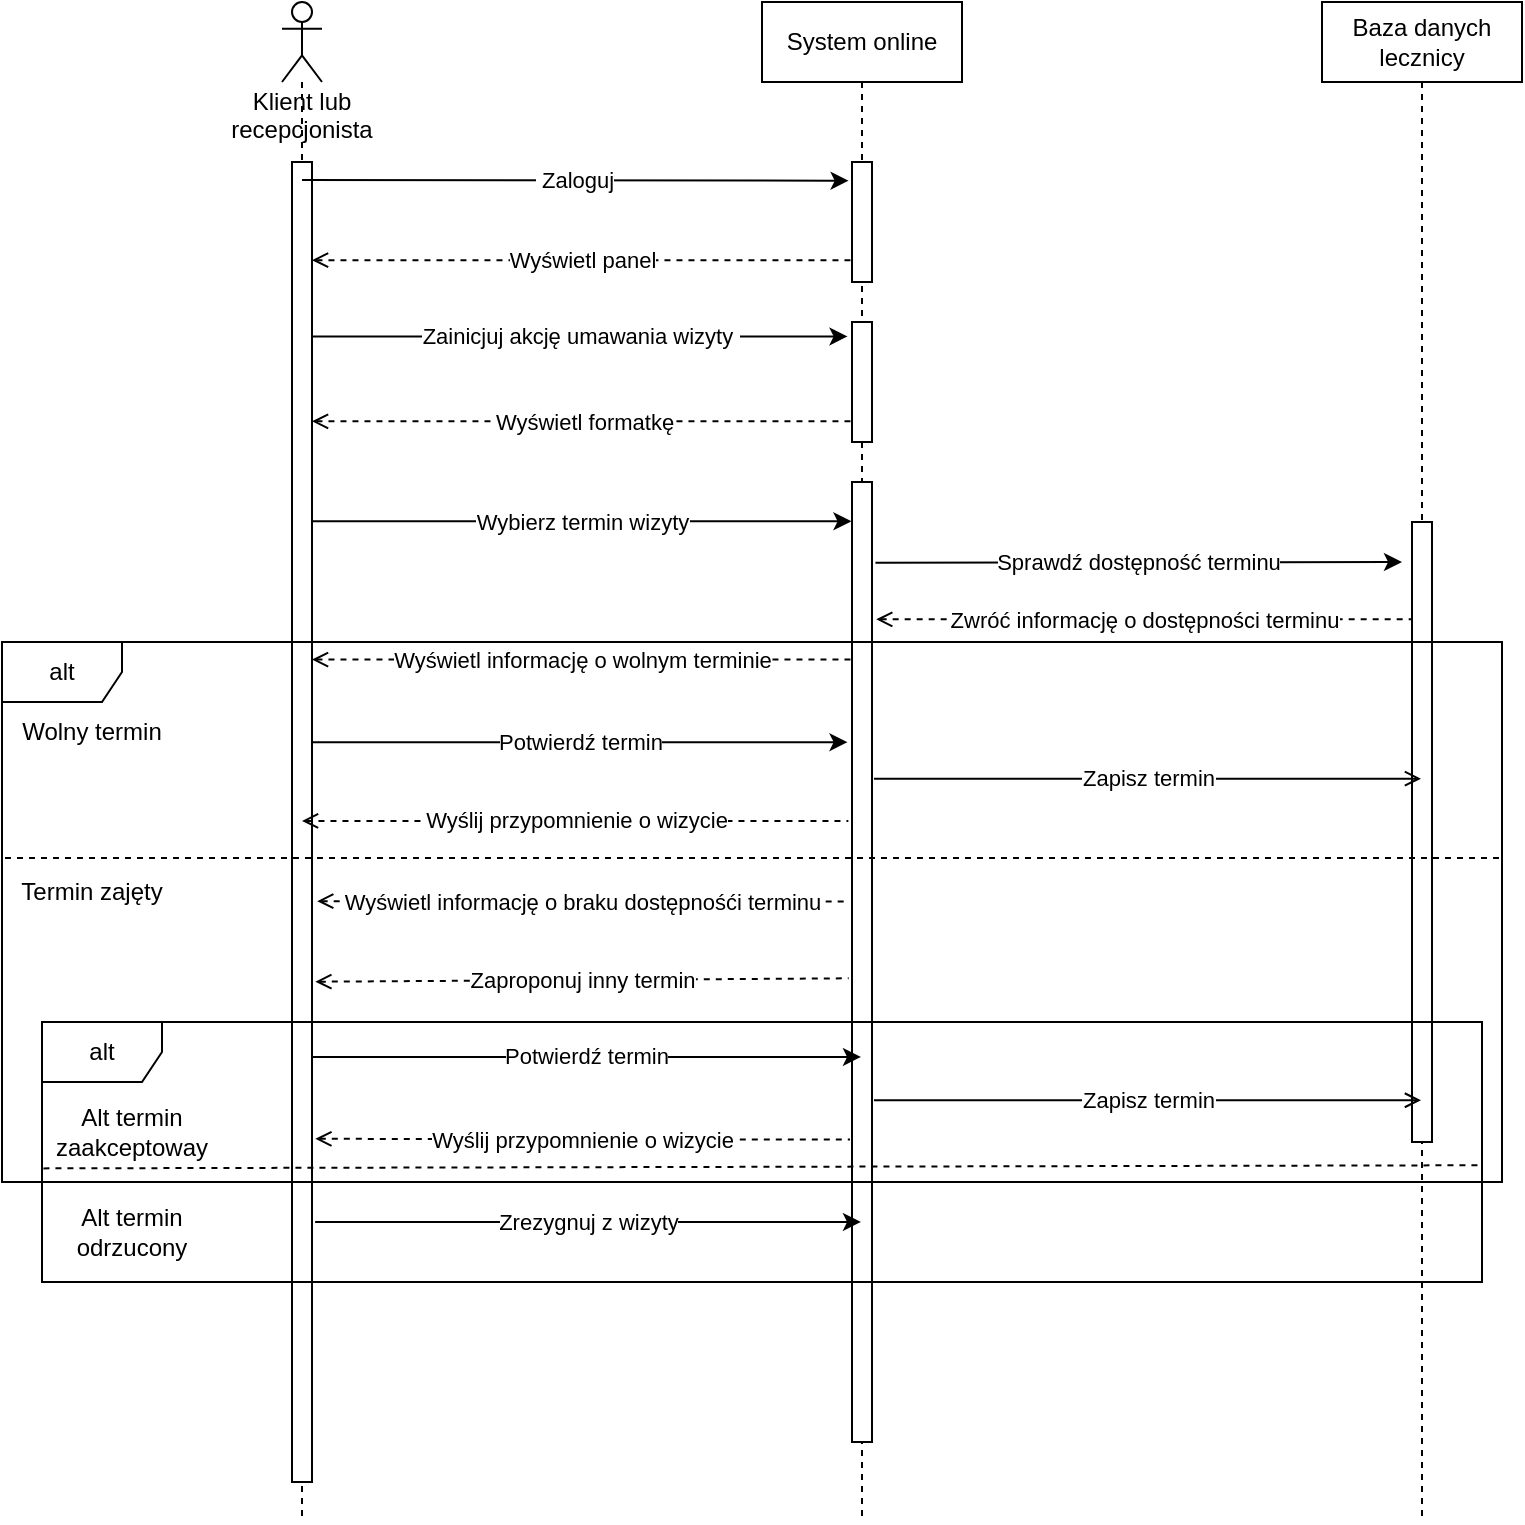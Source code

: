<mxfile>
    <diagram id="kY4Am3kJxgSk6fUf5qmP" name="Page-1">
        <mxGraphModel dx="1728" dy="527" grid="1" gridSize="10" guides="1" tooltips="1" connect="1" arrows="1" fold="1" page="1" pageScale="1" pageWidth="850" pageHeight="1100" math="0" shadow="0">
            <root>
                <mxCell id="0"/>
                <mxCell id="1" parent="0"/>
                <mxCell id="2" value="Klient lub recepcjonista" style="shape=umlLifeline;participant=umlActor;perimeter=lifelinePerimeter;whiteSpace=wrap;html=1;container=1;collapsible=0;recursiveResize=0;verticalAlign=top;spacingTop=36;outlineConnect=0;" vertex="1" parent="1">
                    <mxGeometry x="70" y="40" width="20" height="760" as="geometry"/>
                </mxCell>
                <mxCell id="3" value="" style="html=1;points=[];perimeter=orthogonalPerimeter;" vertex="1" parent="2">
                    <mxGeometry x="5" y="80" width="10" height="660" as="geometry"/>
                </mxCell>
                <mxCell id="4" value="System online" style="shape=umlLifeline;perimeter=lifelinePerimeter;whiteSpace=wrap;html=1;container=1;collapsible=0;recursiveResize=0;outlineConnect=0;" vertex="1" parent="1">
                    <mxGeometry x="310" y="40" width="100" height="760" as="geometry"/>
                </mxCell>
                <mxCell id="5" value="" style="html=1;points=[];perimeter=orthogonalPerimeter;" vertex="1" parent="4">
                    <mxGeometry x="45" y="80" width="10" height="60" as="geometry"/>
                </mxCell>
                <mxCell id="6" value="" style="html=1;points=[];perimeter=orthogonalPerimeter;" vertex="1" parent="4">
                    <mxGeometry x="45" y="160" width="10" height="60" as="geometry"/>
                </mxCell>
                <mxCell id="7" style="edgeStyle=none;html=1;startArrow=open;startFill=0;endArrow=open;endFill=0;" edge="1" parent="4" source="8" target="4">
                    <mxGeometry relative="1" as="geometry"/>
                </mxCell>
                <mxCell id="8" value="" style="html=1;points=[];perimeter=orthogonalPerimeter;" vertex="1" parent="4">
                    <mxGeometry x="45" y="240" width="10" height="480" as="geometry"/>
                </mxCell>
                <mxCell id="9" value="Baza danych lecznicy" style="shape=umlLifeline;perimeter=lifelinePerimeter;whiteSpace=wrap;html=1;container=1;collapsible=0;recursiveResize=0;outlineConnect=0;" vertex="1" parent="1">
                    <mxGeometry x="590" y="40" width="100" height="760" as="geometry"/>
                </mxCell>
                <mxCell id="10" style="edgeStyle=none;html=1;startArrow=open;startFill=0;endArrow=open;endFill=0;" edge="1" parent="9" source="11" target="9">
                    <mxGeometry relative="1" as="geometry"/>
                </mxCell>
                <mxCell id="11" value="" style="html=1;points=[];perimeter=orthogonalPerimeter;" vertex="1" parent="9">
                    <mxGeometry x="45" y="260" width="10" height="310" as="geometry"/>
                </mxCell>
                <mxCell id="12" value="&amp;nbsp;Zaloguj" style="endArrow=classic;html=1;entryX=-0.169;entryY=0.156;entryDx=0;entryDy=0;entryPerimeter=0;" edge="1" parent="1" target="5">
                    <mxGeometry width="50" height="50" relative="1" as="geometry">
                        <mxPoint x="80" y="129" as="sourcePoint"/>
                        <mxPoint x="130" y="120" as="targetPoint"/>
                    </mxGeometry>
                </mxCell>
                <mxCell id="13" value="Wyświetl panel" style="endArrow=none;dashed=1;html=1;startArrow=open;startFill=0;entryX=-0.059;entryY=0.818;entryDx=0;entryDy=0;entryPerimeter=0;" edge="1" parent="1" source="3" target="5">
                    <mxGeometry width="50" height="50" relative="1" as="geometry">
                        <mxPoint x="240" y="230" as="sourcePoint"/>
                        <mxPoint x="290" y="180" as="targetPoint"/>
                    </mxGeometry>
                </mxCell>
                <mxCell id="14" value="Zainicjuj akcję umawania wizyty&amp;nbsp;" style="endArrow=classic;html=1;entryX=-0.224;entryY=0.12;entryDx=0;entryDy=0;entryPerimeter=0;" edge="1" parent="1" source="3" target="6">
                    <mxGeometry width="50" height="50" relative="1" as="geometry">
                        <mxPoint x="80" y="220" as="sourcePoint"/>
                        <mxPoint x="348.31" y="220" as="targetPoint"/>
                    </mxGeometry>
                </mxCell>
                <mxCell id="15" value="Wyświetl formatkę" style="endArrow=none;dashed=1;html=1;startArrow=open;startFill=0;entryX=0.052;entryY=0.828;entryDx=0;entryDy=0;entryPerimeter=0;" edge="1" parent="1" source="3" target="6">
                    <mxGeometry width="50" height="50" relative="1" as="geometry">
                        <mxPoint x="94.07" y="178.6" as="sourcePoint"/>
                        <mxPoint x="364.41" y="179.08" as="targetPoint"/>
                    </mxGeometry>
                </mxCell>
                <mxCell id="16" value="Wybierz termin wizyty" style="endArrow=classic;html=1;entryX=-0.027;entryY=0.041;entryDx=0;entryDy=0;entryPerimeter=0;" edge="1" parent="1" source="3" target="8">
                    <mxGeometry width="50" height="50" relative="1" as="geometry">
                        <mxPoint x="120" y="360" as="sourcePoint"/>
                        <mxPoint x="300" y="290" as="targetPoint"/>
                    </mxGeometry>
                </mxCell>
                <mxCell id="17" value="Sprawdź dostępność terminu" style="endArrow=classic;html=1;exitX=1.173;exitY=0.084;exitDx=0;exitDy=0;exitPerimeter=0;" edge="1" parent="1" source="8">
                    <mxGeometry width="50" height="50" relative="1" as="geometry">
                        <mxPoint x="360" y="314" as="sourcePoint"/>
                        <mxPoint x="630" y="320" as="targetPoint"/>
                    </mxGeometry>
                </mxCell>
                <mxCell id="18" value="Zwróć informację o dostępności terminu" style="endArrow=none;dashed=1;html=1;startArrow=open;startFill=0;exitX=1.21;exitY=0.143;exitDx=0;exitDy=0;exitPerimeter=0;" edge="1" parent="1" source="8" target="11">
                    <mxGeometry width="50" height="50" relative="1" as="geometry">
                        <mxPoint x="360" y="380" as="sourcePoint"/>
                        <mxPoint x="630.52" y="380.0" as="targetPoint"/>
                    </mxGeometry>
                </mxCell>
                <mxCell id="19" value="Wyświetl informację o wolnym terminie" style="endArrow=none;dashed=1;html=1;startArrow=open;startFill=0;entryX=-0.059;entryY=0.185;entryDx=0;entryDy=0;entryPerimeter=0;" edge="1" parent="1" source="3" target="8">
                    <mxGeometry width="50" height="50" relative="1" as="geometry">
                        <mxPoint x="90" y="390" as="sourcePoint"/>
                        <mxPoint x="290" y="400" as="targetPoint"/>
                    </mxGeometry>
                </mxCell>
                <mxCell id="20" value="Potwierdź termin" style="endArrow=classic;html=1;entryX=-0.224;entryY=0.271;entryDx=0;entryDy=0;entryPerimeter=0;" edge="1" parent="1" source="3" target="8">
                    <mxGeometry width="50" height="50" relative="1" as="geometry">
                        <mxPoint x="100" y="480" as="sourcePoint"/>
                        <mxPoint x="350" y="420" as="targetPoint"/>
                    </mxGeometry>
                </mxCell>
                <mxCell id="21" value="Zapisz termin" style="endArrow=open;html=1;exitX=1.1;exitY=0.309;exitDx=0;exitDy=0;exitPerimeter=0;endFill=0;" edge="1" parent="1" source="8" target="9">
                    <mxGeometry width="50" height="50" relative="1" as="geometry">
                        <mxPoint x="370" y="430.0" as="sourcePoint"/>
                        <mxPoint x="630" y="428" as="targetPoint"/>
                    </mxGeometry>
                </mxCell>
                <mxCell id="22" value="Wyślij przypomnienie o wizycie" style="endArrow=none;dashed=1;html=1;startArrow=open;startFill=0;entryX=-0.181;entryY=0.353;entryDx=0;entryDy=0;entryPerimeter=0;" edge="1" parent="1" source="2" target="8">
                    <mxGeometry width="50" height="50" relative="1" as="geometry">
                        <mxPoint x="90" y="415" as="sourcePoint"/>
                        <mxPoint x="280" y="440" as="targetPoint"/>
                    </mxGeometry>
                </mxCell>
                <mxCell id="23" value="Wyświetl informację o braku dostępnośći terminu" style="endArrow=none;dashed=1;html=1;startArrow=open;startFill=0;entryX=-0.26;entryY=0.437;entryDx=0;entryDy=0;entryPerimeter=0;exitX=1.26;exitY=0.56;exitDx=0;exitDy=0;exitPerimeter=0;" edge="1" parent="1" source="3" target="8">
                    <mxGeometry width="50" height="50" relative="1" as="geometry">
                        <mxPoint x="90" y="450" as="sourcePoint"/>
                        <mxPoint x="348.27" y="450" as="targetPoint"/>
                    </mxGeometry>
                </mxCell>
                <mxCell id="24" value="Zaproponuj inny termin" style="endArrow=none;dashed=1;html=1;startArrow=open;startFill=0;entryX=-0.167;entryY=0.517;entryDx=0;entryDy=0;entryPerimeter=0;exitX=1.167;exitY=0.621;exitDx=0;exitDy=0;exitPerimeter=0;" edge="1" parent="1" source="3" target="8">
                    <mxGeometry width="50" height="50" relative="1" as="geometry">
                        <mxPoint x="90" y="591" as="sourcePoint"/>
                        <mxPoint x="366.91" y="461.3" as="targetPoint"/>
                    </mxGeometry>
                </mxCell>
                <mxCell id="25" value="Potwierdź termin" style="endArrow=classic;html=1;exitX=0.967;exitY=0.678;exitDx=0;exitDy=0;exitPerimeter=0;" edge="1" parent="1" source="3" target="4">
                    <mxGeometry width="50" height="50" relative="1" as="geometry">
                        <mxPoint x="95" y="382.1" as="sourcePoint"/>
                        <mxPoint x="363.27" y="382.1" as="targetPoint"/>
                    </mxGeometry>
                </mxCell>
                <mxCell id="26" value="Zrezygnuj z wizyty" style="endArrow=classic;html=1;exitX=1.156;exitY=0.803;exitDx=0;exitDy=0;exitPerimeter=0;" edge="1" parent="1" source="3" target="4">
                    <mxGeometry width="50" height="50" relative="1" as="geometry">
                        <mxPoint x="110" y="650" as="sourcePoint"/>
                        <mxPoint x="350" y="547" as="targetPoint"/>
                    </mxGeometry>
                </mxCell>
                <mxCell id="27" value="Wyślij przypomnienie o wizycie" style="endArrow=none;dashed=1;html=1;startArrow=open;startFill=0;entryX=-0.1;entryY=0.685;entryDx=0;entryDy=0;entryPerimeter=0;exitX=1.167;exitY=0.74;exitDx=0;exitDy=0;exitPerimeter=0;" edge="1" parent="1" source="3" target="8">
                    <mxGeometry width="50" height="50" relative="1" as="geometry">
                        <mxPoint x="89.667" y="459.44" as="sourcePoint"/>
                        <mxPoint x="363.19" y="459.44" as="targetPoint"/>
                    </mxGeometry>
                </mxCell>
                <mxCell id="28" value="Zapisz termin" style="endArrow=open;html=1;exitX=1.1;exitY=0.644;exitDx=0;exitDy=0;exitPerimeter=0;endFill=0;" edge="1" parent="1" source="8" target="9">
                    <mxGeometry width="50" height="50" relative="1" as="geometry">
                        <mxPoint x="376" y="438.32" as="sourcePoint"/>
                        <mxPoint x="649.5" y="438.32" as="targetPoint"/>
                    </mxGeometry>
                </mxCell>
                <mxCell id="29" value="alt" style="shape=umlFrame;whiteSpace=wrap;html=1;" vertex="1" parent="1">
                    <mxGeometry x="-70" y="360" width="750" height="270" as="geometry"/>
                </mxCell>
                <mxCell id="30" value="" style="endArrow=none;html=1;exitX=0.002;exitY=0.4;exitDx=0;exitDy=0;exitPerimeter=0;dashed=1;" edge="1" parent="1" source="29">
                    <mxGeometry width="50" height="50" relative="1" as="geometry">
                        <mxPoint x="290" y="510" as="sourcePoint"/>
                        <mxPoint x="680" y="468" as="targetPoint"/>
                    </mxGeometry>
                </mxCell>
                <mxCell id="31" value="Wolny termin" style="text;html=1;strokeColor=none;fillColor=none;align=center;verticalAlign=middle;whiteSpace=wrap;rounded=0;" vertex="1" parent="1">
                    <mxGeometry x="-70" y="390" width="90" height="30" as="geometry"/>
                </mxCell>
                <mxCell id="32" value="Termin zajęty" style="text;html=1;strokeColor=none;fillColor=none;align=center;verticalAlign=middle;whiteSpace=wrap;rounded=0;" vertex="1" parent="1">
                    <mxGeometry x="-70" y="470" width="90" height="30" as="geometry"/>
                </mxCell>
                <mxCell id="33" value="alt" style="shape=umlFrame;whiteSpace=wrap;html=1;" vertex="1" parent="1">
                    <mxGeometry x="-50" y="550" width="720" height="130" as="geometry"/>
                </mxCell>
                <mxCell id="34" value="Alt termin zaakceptoway" style="text;html=1;strokeColor=none;fillColor=none;align=center;verticalAlign=middle;whiteSpace=wrap;rounded=0;" vertex="1" parent="1">
                    <mxGeometry x="-50" y="590" width="90" height="30" as="geometry"/>
                </mxCell>
                <mxCell id="35" value="Alt termin odrzucony" style="text;html=1;strokeColor=none;fillColor=none;align=center;verticalAlign=middle;whiteSpace=wrap;rounded=0;" vertex="1" parent="1">
                    <mxGeometry x="-50" y="640" width="90" height="30" as="geometry"/>
                </mxCell>
                <mxCell id="36" value="" style="endArrow=none;dashed=1;html=1;exitX=0.001;exitY=0.563;exitDx=0;exitDy=0;exitPerimeter=0;entryX=0.999;entryY=0.551;entryDx=0;entryDy=0;entryPerimeter=0;" edge="1" parent="1" source="33" target="33">
                    <mxGeometry width="50" height="50" relative="1" as="geometry">
                        <mxPoint x="240" y="640" as="sourcePoint"/>
                        <mxPoint x="290" y="590" as="targetPoint"/>
                    </mxGeometry>
                </mxCell>
            </root>
        </mxGraphModel>
    </diagram>
</mxfile>